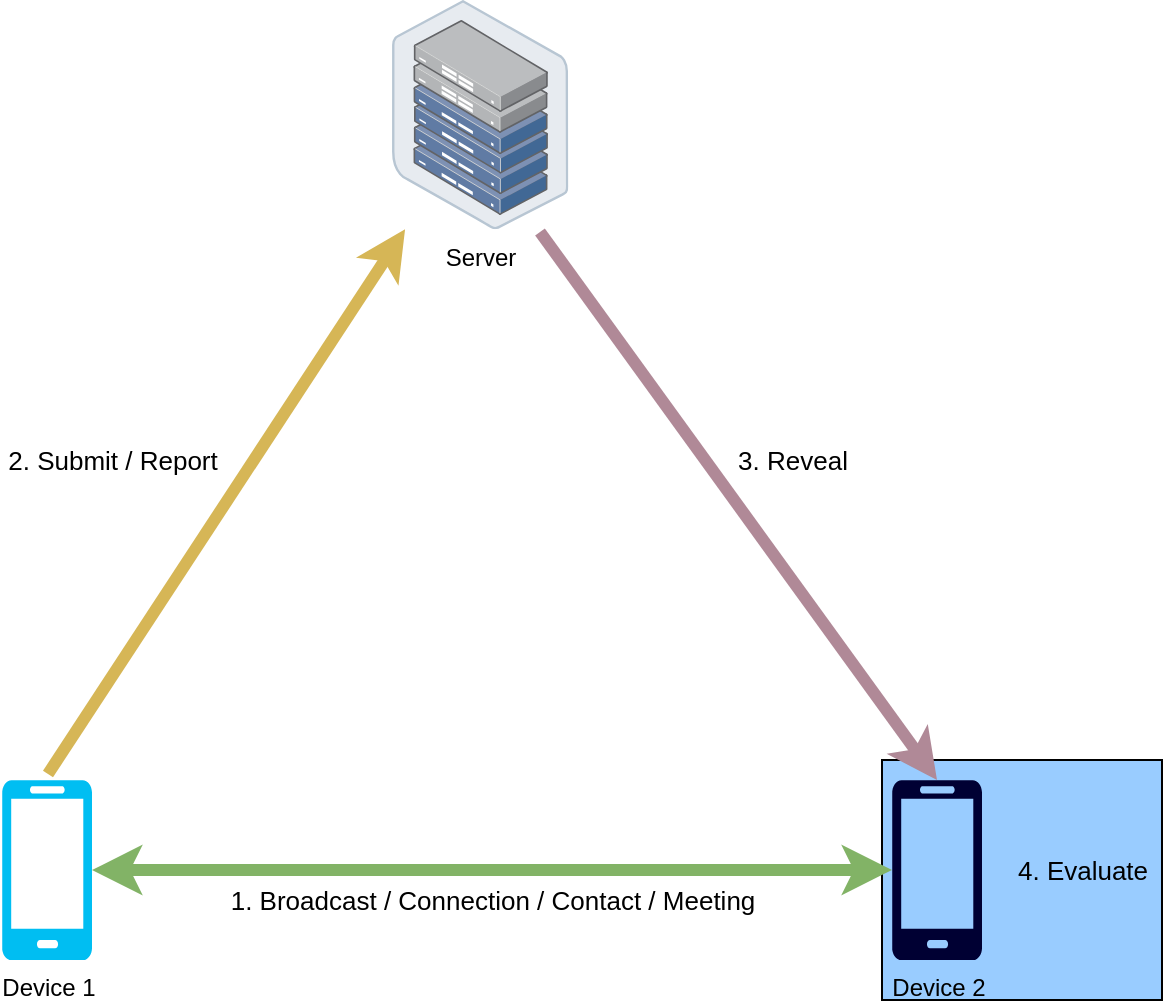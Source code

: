 <mxfile version="12.9.8" type="device"><diagram id="ZqD9DMaX1bWg9nGxt9wU" name="Page-1"><mxGraphModel dx="1222" dy="1136" grid="1" gridSize="10" guides="1" tooltips="1" connect="1" arrows="1" fold="1" page="1" pageScale="1" pageWidth="827" pageHeight="1169" math="0" shadow="0"><root><mxCell id="0"/><mxCell id="1" parent="0"/><mxCell id="vI6dpwh30x9uGsIaibXG-13" value="" style="rounded=0;whiteSpace=wrap;html=1;fillColor=#99CCFF;" vertex="1" parent="1"><mxGeometry x="595" y="590" width="140" height="120" as="geometry"/></mxCell><mxCell id="vI6dpwh30x9uGsIaibXG-3" value="Server" style="points=[];aspect=fixed;html=1;align=center;shadow=0;dashed=0;image;image=img/lib/allied_telesis/storage/Datacenter_Server_Half_Rack_ToR.svg;" vertex="1" parent="1"><mxGeometry x="350" y="210" width="88.2" height="114.6" as="geometry"/></mxCell><mxCell id="vI6dpwh30x9uGsIaibXG-6" value="&lt;font style=&quot;font-size: 13px&quot;&gt;1. Broadcast / Connection / Contact / Meeting&lt;/font&gt;" style="edgeStyle=orthogonalEdgeStyle;rounded=0;orthogonalLoop=1;jettySize=auto;html=1;entryX=0;entryY=0.5;entryDx=0;entryDy=0;entryPerimeter=0;fillColor=#d5e8d4;strokeColor=#82b366;strokeWidth=6;startArrow=classic;startFill=1;" edge="1" parent="1" source="vI6dpwh30x9uGsIaibXG-4" target="vI6dpwh30x9uGsIaibXG-5"><mxGeometry y="-15" relative="1" as="geometry"><mxPoint as="offset"/></mxGeometry></mxCell><mxCell id="vI6dpwh30x9uGsIaibXG-4" value="Device 1" style="verticalLabelPosition=bottom;html=1;verticalAlign=top;align=center;strokeColor=none;fillColor=#00BEF2;shape=mxgraph.azure.mobile;pointerEvents=1;" vertex="1" parent="1"><mxGeometry x="155" y="600" width="45" height="90" as="geometry"/></mxCell><mxCell id="vI6dpwh30x9uGsIaibXG-5" value="&lt;div&gt;Device 2&lt;/div&gt;" style="verticalLabelPosition=bottom;html=1;verticalAlign=top;align=center;strokeColor=none;fillColor=#000033;shape=mxgraph.azure.mobile;pointerEvents=1;" vertex="1" parent="1"><mxGeometry x="600" y="600" width="45" height="90" as="geometry"/></mxCell><mxCell id="vI6dpwh30x9uGsIaibXG-9" value="&lt;font style=&quot;font-size: 13px&quot;&gt;2. Submit / Report&lt;/font&gt;" style="endArrow=classic;startArrow=none;html=1;strokeWidth=6;startFill=0;fillColor=#fff2cc;strokeColor=#d6b656;" edge="1" parent="1" target="vI6dpwh30x9uGsIaibXG-3"><mxGeometry x="-0.086" y="59" width="50" height="50" relative="1" as="geometry"><mxPoint x="178" y="597" as="sourcePoint"/><mxPoint x="440" y="550" as="targetPoint"/><mxPoint as="offset"/></mxGeometry></mxCell><mxCell id="vI6dpwh30x9uGsIaibXG-10" value="&lt;font style=&quot;font-size: 13px&quot;&gt;3. Reveal&lt;/font&gt;" style="endArrow=classic;html=1;strokeWidth=6;exitX=0.839;exitY=1.012;exitDx=0;exitDy=0;exitPerimeter=0;entryX=0.5;entryY=0;entryDx=0;entryDy=0;entryPerimeter=0;fillColor=#76608a;strokeColor=#B08997;" edge="1" parent="1" source="vI6dpwh30x9uGsIaibXG-3" target="vI6dpwh30x9uGsIaibXG-5"><mxGeometry x="-0.017" y="35" width="50" height="50" relative="1" as="geometry"><mxPoint x="390" y="600" as="sourcePoint"/><mxPoint x="440" y="550" as="targetPoint"/><mxPoint as="offset"/></mxGeometry></mxCell><mxCell id="vI6dpwh30x9uGsIaibXG-11" value="&lt;font style=&quot;font-size: 13px&quot;&gt;&lt;span style=&quot;background-color: rgb(153 , 204 , 255)&quot;&gt;4. Evaluate&lt;/span&gt;&lt;/font&gt;" style="text;html=1;align=center;verticalAlign=middle;resizable=0;points=[];autosize=1;" vertex="1" parent="1"><mxGeometry x="655" y="635" width="80" height="20" as="geometry"/></mxCell></root></mxGraphModel></diagram></mxfile>